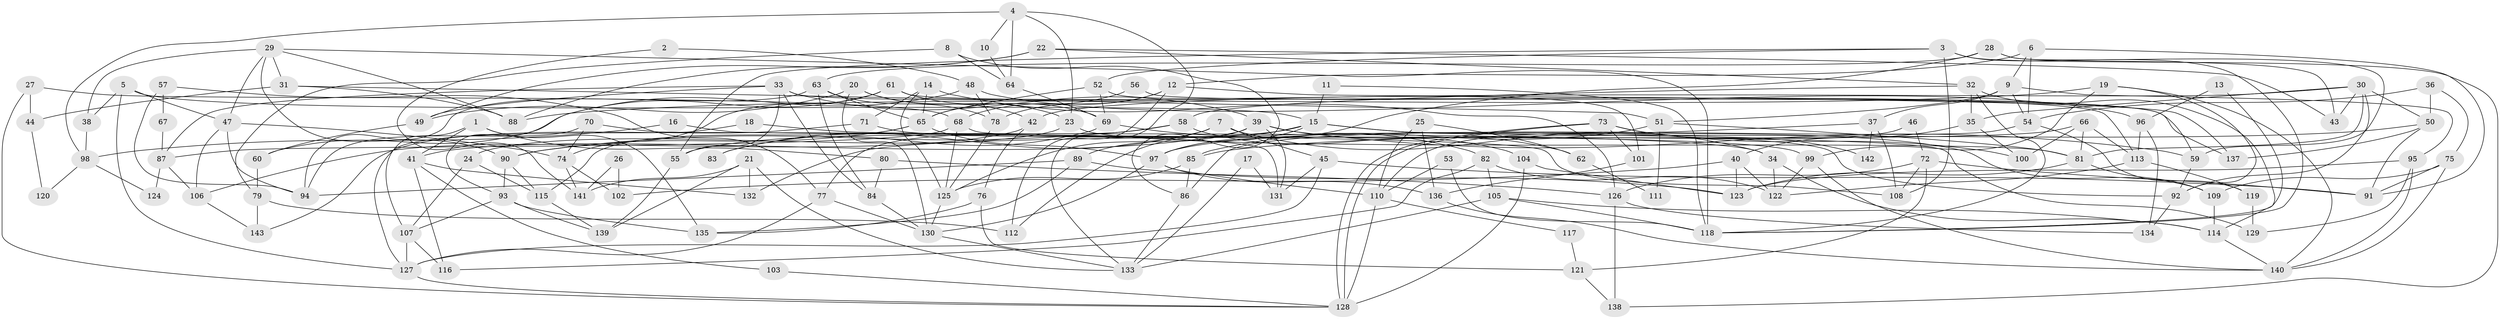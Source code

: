 // coarse degree distribution, {2: 0.14285714285714285, 4: 0.2619047619047619, 3: 0.09523809523809523, 5: 0.14285714285714285, 6: 0.09523809523809523, 7: 0.047619047619047616, 12: 0.047619047619047616, 8: 0.047619047619047616, 9: 0.047619047619047616, 10: 0.023809523809523808, 13: 0.047619047619047616}
// Generated by graph-tools (version 1.1) at 2025/52/03/04/25 21:52:44]
// undirected, 143 vertices, 286 edges
graph export_dot {
graph [start="1"]
  node [color=gray90,style=filled];
  1;
  2;
  3;
  4;
  5;
  6;
  7;
  8;
  9;
  10;
  11;
  12;
  13;
  14;
  15;
  16;
  17;
  18;
  19;
  20;
  21;
  22;
  23;
  24;
  25;
  26;
  27;
  28;
  29;
  30;
  31;
  32;
  33;
  34;
  35;
  36;
  37;
  38;
  39;
  40;
  41;
  42;
  43;
  44;
  45;
  46;
  47;
  48;
  49;
  50;
  51;
  52;
  53;
  54;
  55;
  56;
  57;
  58;
  59;
  60;
  61;
  62;
  63;
  64;
  65;
  66;
  67;
  68;
  69;
  70;
  71;
  72;
  73;
  74;
  75;
  76;
  77;
  78;
  79;
  80;
  81;
  82;
  83;
  84;
  85;
  86;
  87;
  88;
  89;
  90;
  91;
  92;
  93;
  94;
  95;
  96;
  97;
  98;
  99;
  100;
  101;
  102;
  103;
  104;
  105;
  106;
  107;
  108;
  109;
  110;
  111;
  112;
  113;
  114;
  115;
  116;
  117;
  118;
  119;
  120;
  121;
  122;
  123;
  124;
  125;
  126;
  127;
  128;
  129;
  130;
  131;
  132;
  133;
  134;
  135;
  136;
  137;
  138;
  139;
  140;
  141;
  142;
  143;
  1 -- 107;
  1 -- 80;
  1 -- 41;
  1 -- 135;
  2 -- 48;
  2 -- 141;
  3 -- 52;
  3 -- 118;
  3 -- 55;
  3 -- 108;
  3 -- 138;
  4 -- 23;
  4 -- 133;
  4 -- 10;
  4 -- 64;
  4 -- 98;
  5 -- 15;
  5 -- 47;
  5 -- 38;
  5 -- 127;
  6 -- 54;
  6 -- 91;
  6 -- 9;
  6 -- 12;
  7 -- 45;
  7 -- 125;
  7 -- 34;
  7 -- 83;
  8 -- 79;
  8 -- 86;
  8 -- 64;
  9 -- 95;
  9 -- 37;
  9 -- 51;
  9 -- 54;
  10 -- 64;
  11 -- 118;
  11 -- 15;
  12 -- 137;
  12 -- 68;
  12 -- 78;
  12 -- 112;
  13 -- 118;
  13 -- 96;
  14 -- 65;
  14 -- 125;
  14 -- 71;
  14 -- 126;
  15 -- 55;
  15 -- 97;
  15 -- 92;
  15 -- 109;
  15 -- 112;
  16 -- 98;
  16 -- 108;
  17 -- 133;
  17 -- 131;
  18 -- 127;
  18 -- 34;
  19 -- 99;
  19 -- 88;
  19 -- 92;
  19 -- 140;
  20 -- 49;
  20 -- 130;
  20 -- 23;
  20 -- 42;
  21 -- 133;
  21 -- 132;
  21 -- 139;
  21 -- 141;
  22 -- 43;
  22 -- 32;
  22 -- 49;
  22 -- 88;
  23 -- 81;
  23 -- 24;
  24 -- 115;
  24 -- 107;
  25 -- 110;
  25 -- 136;
  25 -- 62;
  26 -- 102;
  26 -- 141;
  27 -- 68;
  27 -- 128;
  27 -- 44;
  28 -- 63;
  28 -- 97;
  28 -- 43;
  28 -- 59;
  29 -- 31;
  29 -- 90;
  29 -- 38;
  29 -- 47;
  29 -- 88;
  29 -- 118;
  30 -- 92;
  30 -- 42;
  30 -- 35;
  30 -- 43;
  30 -- 50;
  30 -- 81;
  31 -- 51;
  31 -- 88;
  31 -- 44;
  32 -- 114;
  32 -- 58;
  32 -- 35;
  32 -- 118;
  33 -- 84;
  33 -- 39;
  33 -- 49;
  33 -- 55;
  33 -- 87;
  33 -- 137;
  34 -- 122;
  34 -- 114;
  35 -- 40;
  35 -- 100;
  36 -- 75;
  36 -- 50;
  36 -- 54;
  37 -- 97;
  37 -- 108;
  37 -- 142;
  38 -- 98;
  39 -- 89;
  39 -- 59;
  39 -- 41;
  39 -- 62;
  39 -- 131;
  40 -- 122;
  40 -- 102;
  40 -- 123;
  41 -- 103;
  41 -- 116;
  41 -- 132;
  42 -- 106;
  42 -- 76;
  44 -- 120;
  45 -- 127;
  45 -- 91;
  45 -- 131;
  46 -- 110;
  46 -- 72;
  47 -- 94;
  47 -- 74;
  47 -- 106;
  48 -- 78;
  48 -- 96;
  48 -- 60;
  49 -- 60;
  50 -- 91;
  50 -- 85;
  50 -- 137;
  51 -- 81;
  51 -- 85;
  51 -- 111;
  52 -- 65;
  52 -- 69;
  52 -- 101;
  53 -- 118;
  53 -- 110;
  54 -- 86;
  54 -- 119;
  55 -- 139;
  56 -- 65;
  56 -- 59;
  57 -- 94;
  57 -- 77;
  57 -- 67;
  58 -- 90;
  58 -- 104;
  58 -- 77;
  59 -- 92;
  60 -- 79;
  61 -- 74;
  61 -- 93;
  61 -- 69;
  61 -- 113;
  62 -- 111;
  63 -- 78;
  63 -- 65;
  63 -- 84;
  63 -- 94;
  64 -- 69;
  65 -- 97;
  65 -- 115;
  65 -- 90;
  66 -- 81;
  66 -- 113;
  66 -- 100;
  66 -- 132;
  67 -- 87;
  68 -- 129;
  68 -- 87;
  68 -- 125;
  69 -- 82;
  69 -- 83;
  70 -- 131;
  70 -- 94;
  70 -- 74;
  71 -- 143;
  71 -- 99;
  72 -- 108;
  72 -- 121;
  72 -- 91;
  72 -- 126;
  73 -- 100;
  73 -- 128;
  73 -- 128;
  73 -- 101;
  73 -- 142;
  74 -- 102;
  74 -- 141;
  75 -- 140;
  75 -- 109;
  75 -- 91;
  76 -- 135;
  76 -- 121;
  77 -- 130;
  77 -- 127;
  78 -- 125;
  79 -- 112;
  79 -- 143;
  80 -- 84;
  80 -- 126;
  81 -- 109;
  81 -- 123;
  82 -- 116;
  82 -- 105;
  82 -- 122;
  84 -- 130;
  85 -- 86;
  85 -- 125;
  86 -- 133;
  87 -- 106;
  87 -- 124;
  89 -- 123;
  89 -- 135;
  89 -- 94;
  90 -- 93;
  90 -- 115;
  92 -- 134;
  93 -- 139;
  93 -- 107;
  93 -- 135;
  95 -- 140;
  95 -- 123;
  95 -- 129;
  96 -- 113;
  96 -- 134;
  97 -- 130;
  97 -- 136;
  97 -- 110;
  98 -- 120;
  98 -- 124;
  99 -- 140;
  99 -- 122;
  101 -- 136;
  103 -- 128;
  104 -- 123;
  104 -- 128;
  105 -- 118;
  105 -- 114;
  105 -- 133;
  106 -- 143;
  107 -- 127;
  107 -- 116;
  109 -- 114;
  110 -- 128;
  110 -- 117;
  113 -- 122;
  113 -- 119;
  114 -- 140;
  115 -- 139;
  117 -- 121;
  119 -- 129;
  121 -- 138;
  125 -- 130;
  126 -- 134;
  126 -- 138;
  127 -- 128;
  130 -- 133;
  136 -- 140;
}
